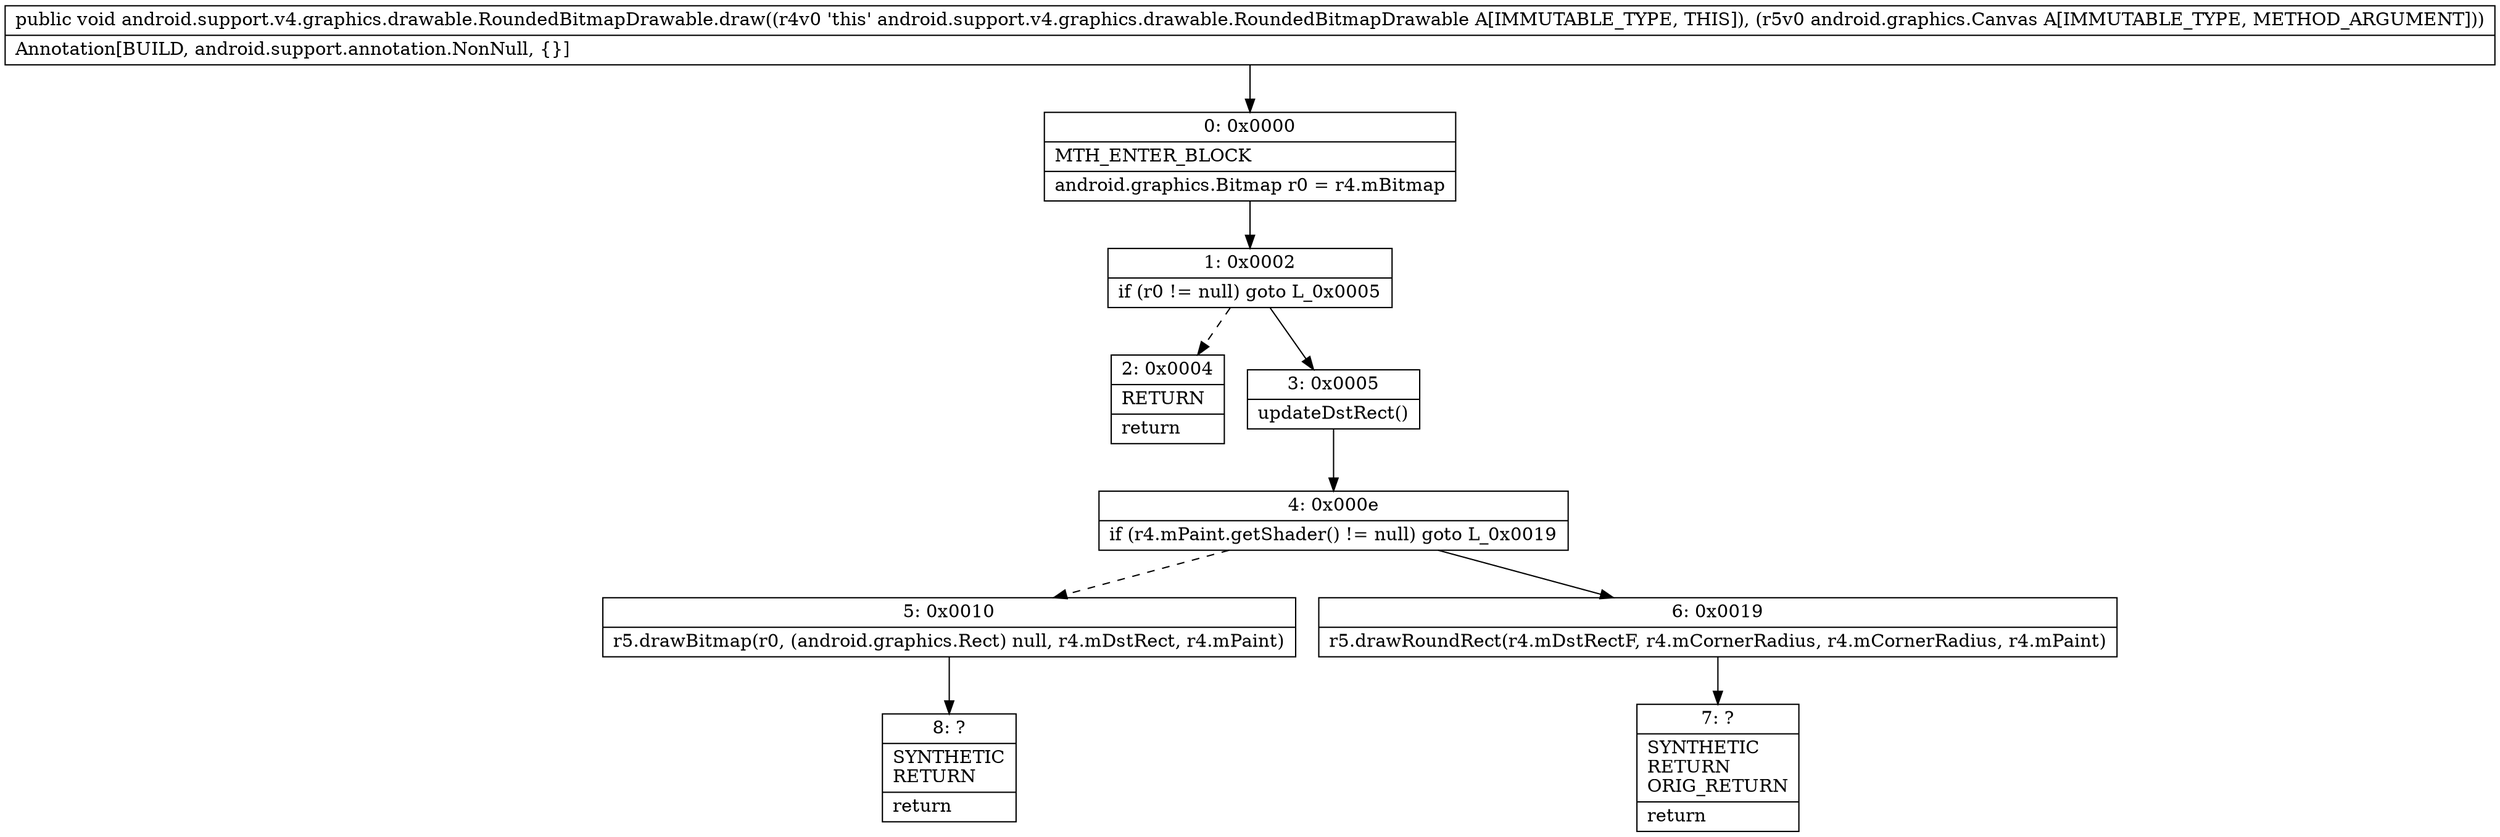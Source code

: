 digraph "CFG forandroid.support.v4.graphics.drawable.RoundedBitmapDrawable.draw(Landroid\/graphics\/Canvas;)V" {
Node_0 [shape=record,label="{0\:\ 0x0000|MTH_ENTER_BLOCK\l|android.graphics.Bitmap r0 = r4.mBitmap\l}"];
Node_1 [shape=record,label="{1\:\ 0x0002|if (r0 != null) goto L_0x0005\l}"];
Node_2 [shape=record,label="{2\:\ 0x0004|RETURN\l|return\l}"];
Node_3 [shape=record,label="{3\:\ 0x0005|updateDstRect()\l}"];
Node_4 [shape=record,label="{4\:\ 0x000e|if (r4.mPaint.getShader() != null) goto L_0x0019\l}"];
Node_5 [shape=record,label="{5\:\ 0x0010|r5.drawBitmap(r0, (android.graphics.Rect) null, r4.mDstRect, r4.mPaint)\l}"];
Node_6 [shape=record,label="{6\:\ 0x0019|r5.drawRoundRect(r4.mDstRectF, r4.mCornerRadius, r4.mCornerRadius, r4.mPaint)\l}"];
Node_7 [shape=record,label="{7\:\ ?|SYNTHETIC\lRETURN\lORIG_RETURN\l|return\l}"];
Node_8 [shape=record,label="{8\:\ ?|SYNTHETIC\lRETURN\l|return\l}"];
MethodNode[shape=record,label="{public void android.support.v4.graphics.drawable.RoundedBitmapDrawable.draw((r4v0 'this' android.support.v4.graphics.drawable.RoundedBitmapDrawable A[IMMUTABLE_TYPE, THIS]), (r5v0 android.graphics.Canvas A[IMMUTABLE_TYPE, METHOD_ARGUMENT]))  | Annotation[BUILD, android.support.annotation.NonNull, \{\}]\l}"];
MethodNode -> Node_0;
Node_0 -> Node_1;
Node_1 -> Node_2[style=dashed];
Node_1 -> Node_3;
Node_3 -> Node_4;
Node_4 -> Node_5[style=dashed];
Node_4 -> Node_6;
Node_5 -> Node_8;
Node_6 -> Node_7;
}

